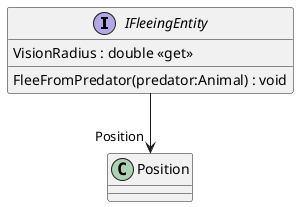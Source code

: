 @startuml
interface IFleeingEntity {
    VisionRadius : double <<get>>
    FleeFromPredator(predator:Animal) : void
}
IFleeingEntity --> "Position" Position
@enduml

